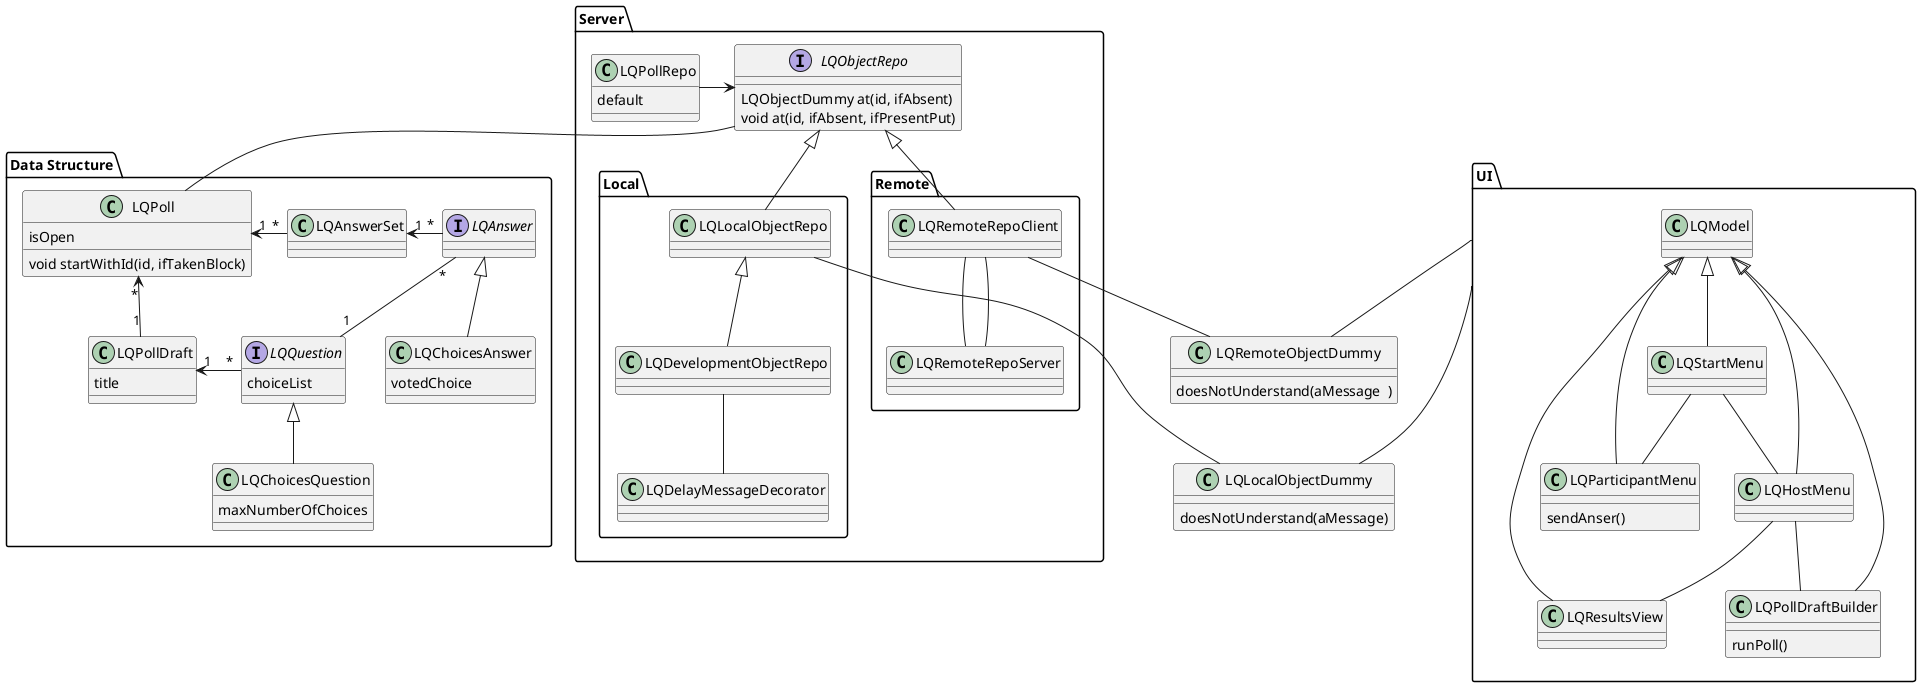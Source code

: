 @startuml "Structure of Liquid"
' class LQDraftStore

package "Data Structure" {
    class LQPoll  {
        isOpen
        void startWithId(id, ifTakenBlock)
    }
    LQPoll "*" <- "1" LQPollDraft
    class LQPollDraft {
        title
    }
    class LQAnswerSet
    LQPoll "1" <- "*" LQAnswerSet
    LQAnswerSet "1" <- "*" LQAnswer
    interface LQAnswer
    class LQChoicesAnswer {
        votedChoice
    }
    LQAnswer <|-- LQChoicesAnswer

    interface LQQuestion {
        choiceList
    }
    ' I chose * instead of 1 bc datastructure is there
    LQPollDraft "1" <- "*" LQQuestion
    class LQChoicesQuestion  {
        maxNumberOfChoices
    }
    LQQuestion <|-- LQChoicesQuestion
    LQAnswer "*" -- "1" LQQuestion
}

package Server {
    package Local {
        class LQLocalObjectRepo
        class LQDevelopmentObjectRepo
        class LQDelayMessageDecorator
        LQLocalObjectRepo <|-- LQDevelopmentObjectRepo
        ' LQDelayMessageDecorator -- LQLocalObjectDummy
        LQDevelopmentObjectRepo -- LQDelayMessageDecorator

    }
    package Remote {
        class LQRemoteRepoClient
        class LQRemoteRepoServer
        LQRemoteRepoClient -- LQRemoteRepoServer
        LQRemoteRepoServer -- LQRemoteRepoClient
    }
    interface LQObjectRepo {
        LQObjectDummy at(id, ifAbsent)
        void at(id, ifAbsent, ifPresentPut)
    }
    LQObjectRepo <|-- LQRemoteRepoClient
    LQObjectRepo <|-- LQLocalObjectRepo

    class LQPollRepo {
        default
    }
    LQObjectRepo -- LQPoll
    LQPollRepo -> LQObjectRepo
}

class LQLocalObjectDummy {
    doesNotUnderstand(aMessage)
}
UI -- LQRemoteObjectDummy
LQRemoteRepoClient -- LQRemoteObjectDummy
UI -- LQLocalObjectDummy
LQLocalObjectRepo -- LQLocalObjectDummy
class LQRemoteObjectDummy {
    doesNotUnderstand(aMessage  )
}
LQRemoteObjectDummy -[hidden]- LQLocalObjectDummy

package UI {
    class LQModel
    class LQHostMenu
    LQModel <|-- LQHostMenu
    class LQStartMenu
    LQModel <|-- LQStartMenu
    class LQResultsView
    LQModel <|-- LQResultsView
    class LQParticipantMenu {
        sendAnser()
    }
    LQParticipantMenu --|> LQModel
    class LQPollDraftBuilder {
        runPoll()
    }
    LQPollDraftBuilder --|> LQModel

    LQStartMenu -- LQHostMenu
    LQStartMenu -- LQParticipantMenu
    LQHostMenu -- LQResultsView
    LQHostMenu -- LQPollDraftBuilder
}

@enduml